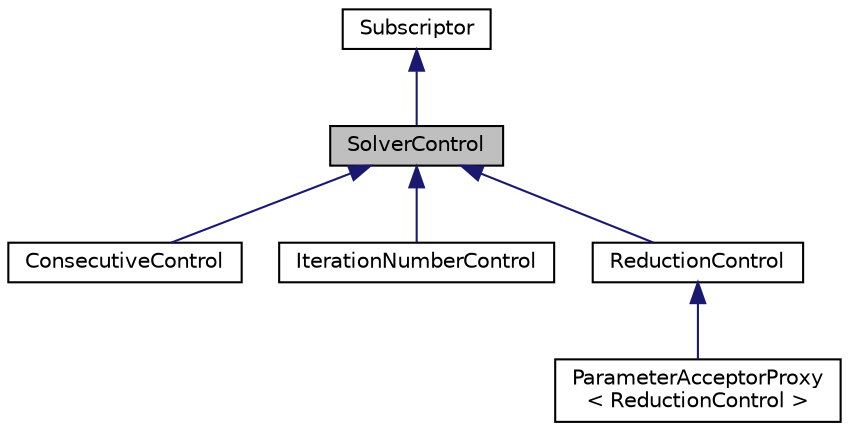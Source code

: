 digraph "SolverControl"
{
 // LATEX_PDF_SIZE
  edge [fontname="Helvetica",fontsize="10",labelfontname="Helvetica",labelfontsize="10"];
  node [fontname="Helvetica",fontsize="10",shape=record];
  Node1 [label="SolverControl",height=0.2,width=0.4,color="black", fillcolor="grey75", style="filled", fontcolor="black",tooltip=" "];
  Node2 -> Node1 [dir="back",color="midnightblue",fontsize="10",style="solid",fontname="Helvetica"];
  Node2 [label="Subscriptor",height=0.2,width=0.4,color="black", fillcolor="white", style="filled",URL="$classSubscriptor.html",tooltip=" "];
  Node1 -> Node3 [dir="back",color="midnightblue",fontsize="10",style="solid",fontname="Helvetica"];
  Node3 [label="ConsecutiveControl",height=0.2,width=0.4,color="black", fillcolor="white", style="filled",URL="$classConsecutiveControl.html",tooltip=" "];
  Node1 -> Node4 [dir="back",color="midnightblue",fontsize="10",style="solid",fontname="Helvetica"];
  Node4 [label="IterationNumberControl",height=0.2,width=0.4,color="black", fillcolor="white", style="filled",URL="$classIterationNumberControl.html",tooltip=" "];
  Node1 -> Node5 [dir="back",color="midnightblue",fontsize="10",style="solid",fontname="Helvetica"];
  Node5 [label="ReductionControl",height=0.2,width=0.4,color="black", fillcolor="white", style="filled",URL="$classReductionControl.html",tooltip=" "];
  Node5 -> Node6 [dir="back",color="midnightblue",fontsize="10",style="solid",fontname="Helvetica"];
  Node6 [label="ParameterAcceptorProxy\l\< ReductionControl \>",height=0.2,width=0.4,color="black", fillcolor="white", style="filled",URL="$classParameterAcceptorProxy.html",tooltip=" "];
}
